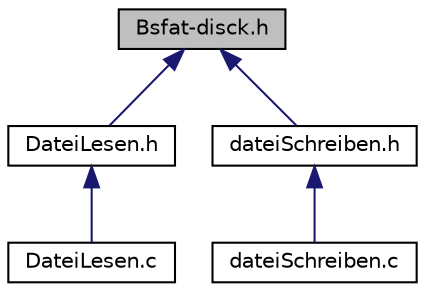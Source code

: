 digraph "Bsfat-disck.h"
{
 // LATEX_PDF_SIZE
  edge [fontname="Helvetica",fontsize="10",labelfontname="Helvetica",labelfontsize="10"];
  node [fontname="Helvetica",fontsize="10",shape=record];
  Node1 [label="Bsfat-disck.h",height=0.2,width=0.4,color="black", fillcolor="grey75", style="filled", fontcolor="black",tooltip=" "];
  Node1 -> Node2 [dir="back",color="midnightblue",fontsize="10",style="solid",fontname="Helvetica"];
  Node2 [label="DateiLesen.h",height=0.2,width=0.4,color="black", fillcolor="white", style="filled",URL="$_datei_lesen_8h.html",tooltip=" "];
  Node2 -> Node3 [dir="back",color="midnightblue",fontsize="10",style="solid",fontname="Helvetica"];
  Node3 [label="DateiLesen.c",height=0.2,width=0.4,color="black", fillcolor="white", style="filled",URL="$_datei_lesen_8c.html",tooltip=" "];
  Node1 -> Node4 [dir="back",color="midnightblue",fontsize="10",style="solid",fontname="Helvetica"];
  Node4 [label="dateiSchreiben.h",height=0.2,width=0.4,color="black", fillcolor="white", style="filled",URL="$datei_schreiben_8h.html",tooltip=" "];
  Node4 -> Node5 [dir="back",color="midnightblue",fontsize="10",style="solid",fontname="Helvetica"];
  Node5 [label="dateiSchreiben.c",height=0.2,width=0.4,color="black", fillcolor="white", style="filled",URL="$datei_schreiben_8c.html",tooltip=" "];
}
